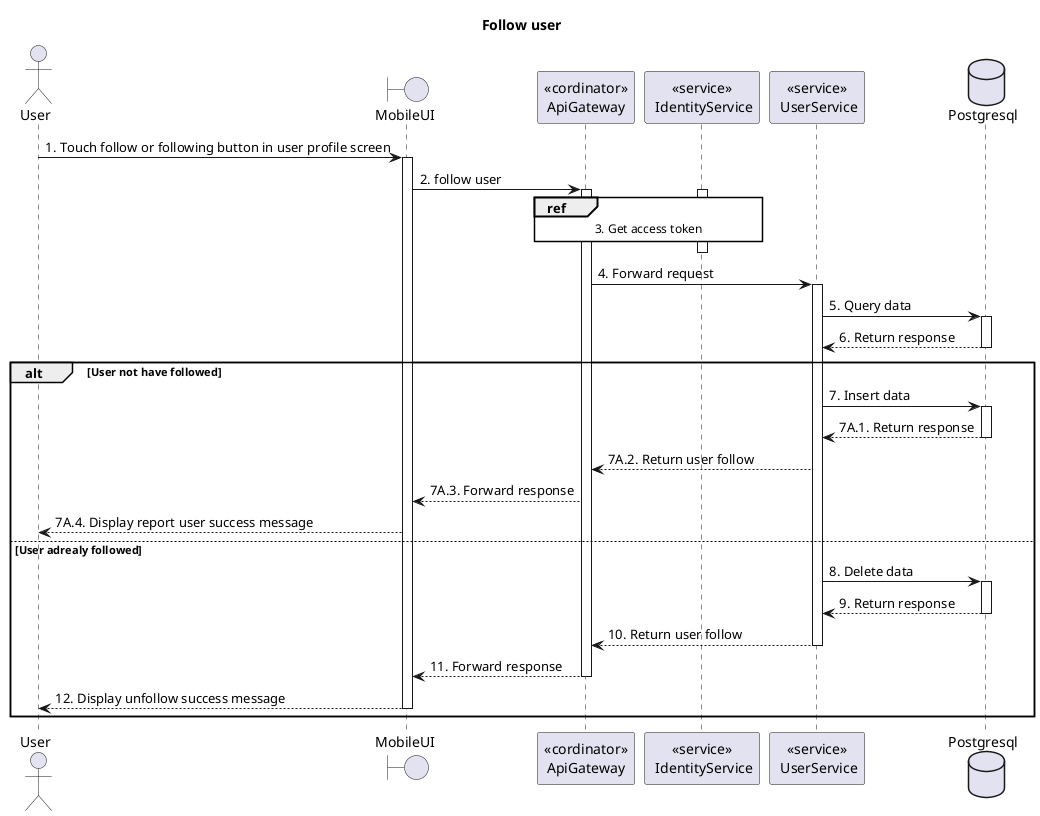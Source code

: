 @startuml Sequence
title "Follow user"

' Style section
<style>
  sequenceDiagram {
    reference {
      BackGroundColor white
    }
}
</style>

actor User
boundary MobileUI
participant "<<cordinator>>\nApiGateway" as ApiGateway
participant "<<service>>\n IdentityService" as IdentityService
participant "<<service>>\n UserService" as UserService
database Postgresql

User -> MobileUI ++: 1. Touch follow or following button in user profile screen
MobileUI -> ApiGateway ++: 2. follow user

activate IdentityService
ref over ApiGateway, IdentityService: 3. Get access token
ApiGateway -[hidden]-> IdentityService
deactivate IdentityService

ApiGateway -> UserService ++: 4. Forward request

UserService -> Postgresql++: 5. Query data
UserService <-- Postgresql--: 6. Return response
alt User not have followed
  UserService -> Postgresql++: 7. Insert data
  UserService <-- Postgresql--: 7A.1. Return response
  ApiGateway <-- UserService: 7A.2. Return user follow
  MobileUI <-- ApiGateway: 7A.3. Forward response
  User <-- MobileUI: 7A.4. Display report user success message
else User adrealy followed
  UserService -> Postgresql++: 8. Delete data
  UserService <-- Postgresql--: 9. Return response
  ApiGateway <-- UserService--: 10. Return user follow
  MobileUI <-- ApiGateway--: 11. Forward response
  User <-- MobileUI--: 12. Display unfollow success message
end alt
@enduml